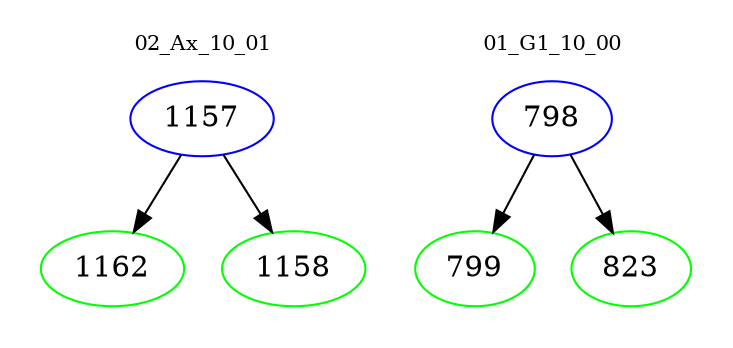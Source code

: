 digraph{
subgraph cluster_0 {
color = white
label = "02_Ax_10_01";
fontsize=10;
T0_1157 [label="1157", color="blue"]
T0_1157 -> T0_1162 [color="black"]
T0_1162 [label="1162", color="green"]
T0_1157 -> T0_1158 [color="black"]
T0_1158 [label="1158", color="green"]
}
subgraph cluster_1 {
color = white
label = "01_G1_10_00";
fontsize=10;
T1_798 [label="798", color="blue"]
T1_798 -> T1_799 [color="black"]
T1_799 [label="799", color="green"]
T1_798 -> T1_823 [color="black"]
T1_823 [label="823", color="green"]
}
}
